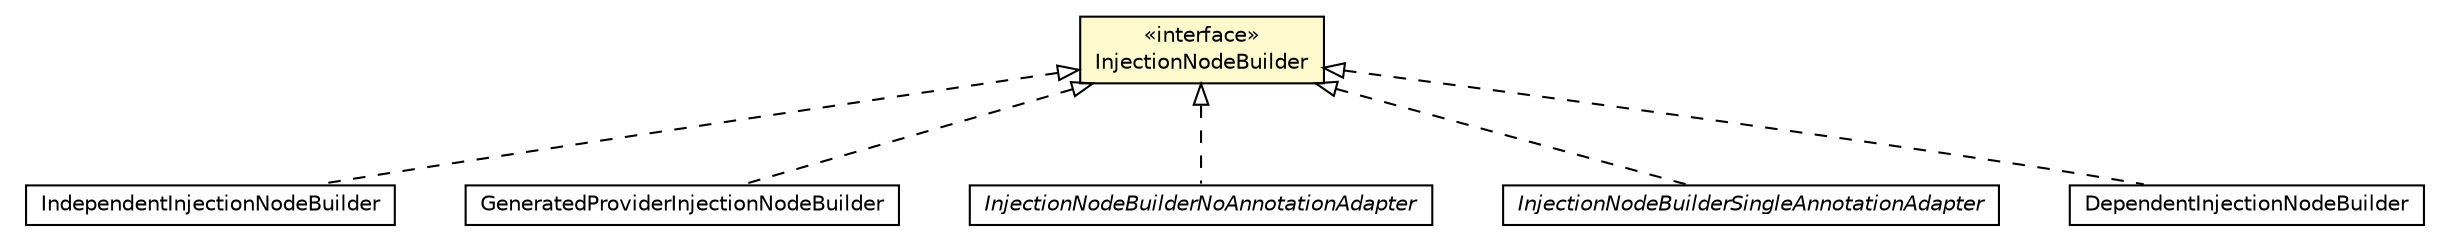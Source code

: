 #!/usr/local/bin/dot
#
# Class diagram 
# Generated by UMLGraph version 5.1 (http://www.umlgraph.org/)
#

digraph G {
	edge [fontname="Helvetica",fontsize=10,labelfontname="Helvetica",labelfontsize=10];
	node [fontname="Helvetica",fontsize=10,shape=plaintext];
	nodesep=0.25;
	ranksep=0.5;
	// org.androidtransfuse.gen.variableBuilder.IndependentInjectionNodeBuilder
	c72344 [label=<<table title="org.androidtransfuse.gen.variableBuilder.IndependentInjectionNodeBuilder" border="0" cellborder="1" cellspacing="0" cellpadding="2" port="p" href="./IndependentInjectionNodeBuilder.html">
		<tr><td><table border="0" cellspacing="0" cellpadding="1">
<tr><td align="center" balign="center"> IndependentInjectionNodeBuilder </td></tr>
		</table></td></tr>
		</table>>, fontname="Helvetica", fontcolor="black", fontsize=10.0];
	// org.androidtransfuse.gen.variableBuilder.GeneratedProviderInjectionNodeBuilder
	c72346 [label=<<table title="org.androidtransfuse.gen.variableBuilder.GeneratedProviderInjectionNodeBuilder" border="0" cellborder="1" cellspacing="0" cellpadding="2" port="p" href="./GeneratedProviderInjectionNodeBuilder.html">
		<tr><td><table border="0" cellspacing="0" cellpadding="1">
<tr><td align="center" balign="center"> GeneratedProviderInjectionNodeBuilder </td></tr>
		</table></td></tr>
		</table>>, fontname="Helvetica", fontcolor="black", fontsize=10.0];
	// org.androidtransfuse.gen.variableBuilder.InjectionNodeBuilderNoAnnotationAdapter
	c72353 [label=<<table title="org.androidtransfuse.gen.variableBuilder.InjectionNodeBuilderNoAnnotationAdapter" border="0" cellborder="1" cellspacing="0" cellpadding="2" port="p" href="./InjectionNodeBuilderNoAnnotationAdapter.html">
		<tr><td><table border="0" cellspacing="0" cellpadding="1">
<tr><td align="center" balign="center"><font face="Helvetica-Oblique"> InjectionNodeBuilderNoAnnotationAdapter </font></td></tr>
		</table></td></tr>
		</table>>, fontname="Helvetica", fontcolor="black", fontsize=10.0];
	// org.androidtransfuse.gen.variableBuilder.InjectionNodeBuilder
	c72356 [label=<<table title="org.androidtransfuse.gen.variableBuilder.InjectionNodeBuilder" border="0" cellborder="1" cellspacing="0" cellpadding="2" port="p" bgcolor="lemonChiffon" href="./InjectionNodeBuilder.html">
		<tr><td><table border="0" cellspacing="0" cellpadding="1">
<tr><td align="center" balign="center"> &#171;interface&#187; </td></tr>
<tr><td align="center" balign="center"> InjectionNodeBuilder </td></tr>
		</table></td></tr>
		</table>>, fontname="Helvetica", fontcolor="black", fontsize=10.0];
	// org.androidtransfuse.gen.variableBuilder.InjectionNodeBuilderSingleAnnotationAdapter
	c72366 [label=<<table title="org.androidtransfuse.gen.variableBuilder.InjectionNodeBuilderSingleAnnotationAdapter" border="0" cellborder="1" cellspacing="0" cellpadding="2" port="p" href="./InjectionNodeBuilderSingleAnnotationAdapter.html">
		<tr><td><table border="0" cellspacing="0" cellpadding="1">
<tr><td align="center" balign="center"><font face="Helvetica-Oblique"> InjectionNodeBuilderSingleAnnotationAdapter </font></td></tr>
		</table></td></tr>
		</table>>, fontname="Helvetica", fontcolor="black", fontsize=10.0];
	// org.androidtransfuse.gen.variableBuilder.DependentInjectionNodeBuilder
	c72383 [label=<<table title="org.androidtransfuse.gen.variableBuilder.DependentInjectionNodeBuilder" border="0" cellborder="1" cellspacing="0" cellpadding="2" port="p" href="./DependentInjectionNodeBuilder.html">
		<tr><td><table border="0" cellspacing="0" cellpadding="1">
<tr><td align="center" balign="center"> DependentInjectionNodeBuilder </td></tr>
		</table></td></tr>
		</table>>, fontname="Helvetica", fontcolor="black", fontsize=10.0];
	//org.androidtransfuse.gen.variableBuilder.IndependentInjectionNodeBuilder implements org.androidtransfuse.gen.variableBuilder.InjectionNodeBuilder
	c72356:p -> c72344:p [dir=back,arrowtail=empty,style=dashed];
	//org.androidtransfuse.gen.variableBuilder.GeneratedProviderInjectionNodeBuilder implements org.androidtransfuse.gen.variableBuilder.InjectionNodeBuilder
	c72356:p -> c72346:p [dir=back,arrowtail=empty,style=dashed];
	//org.androidtransfuse.gen.variableBuilder.InjectionNodeBuilderNoAnnotationAdapter implements org.androidtransfuse.gen.variableBuilder.InjectionNodeBuilder
	c72356:p -> c72353:p [dir=back,arrowtail=empty,style=dashed];
	//org.androidtransfuse.gen.variableBuilder.InjectionNodeBuilderSingleAnnotationAdapter implements org.androidtransfuse.gen.variableBuilder.InjectionNodeBuilder
	c72356:p -> c72366:p [dir=back,arrowtail=empty,style=dashed];
	//org.androidtransfuse.gen.variableBuilder.DependentInjectionNodeBuilder implements org.androidtransfuse.gen.variableBuilder.InjectionNodeBuilder
	c72356:p -> c72383:p [dir=back,arrowtail=empty,style=dashed];
}

